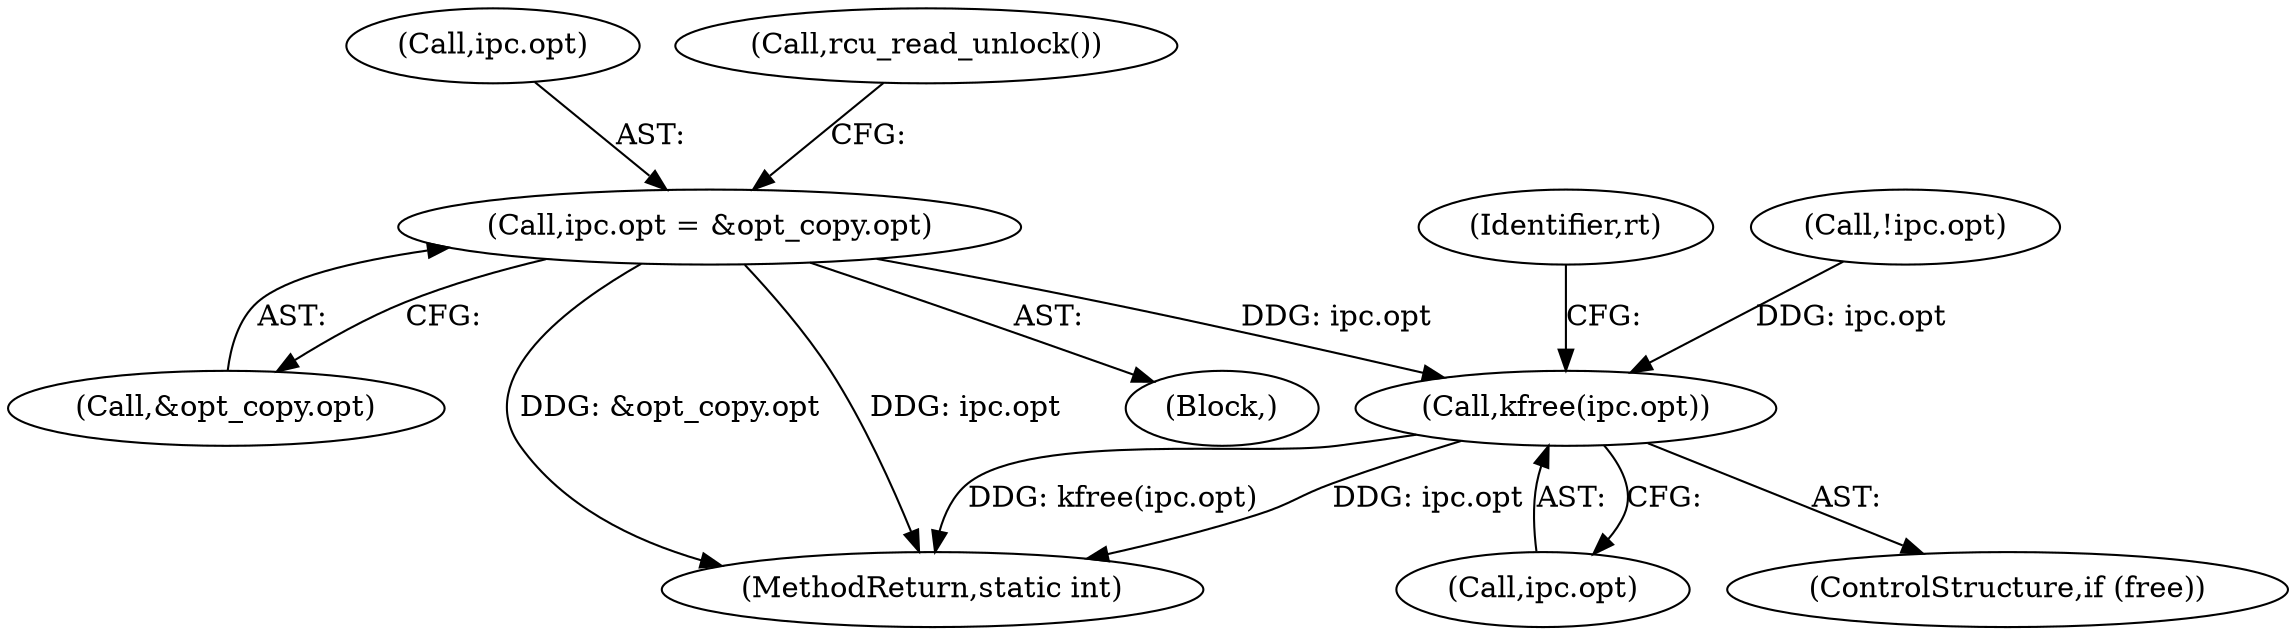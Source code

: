 digraph "0_linux_8f659a03a0ba9289b9aeb9b4470e6fb263d6f483@API" {
"1000342" [label="(Call,ipc.opt = &opt_copy.opt)"];
"1000641" [label="(Call,kfree(ipc.opt))"];
"1000342" [label="(Call,ipc.opt = &opt_copy.opt)"];
"1000642" [label="(Call,ipc.opt)"];
"1000343" [label="(Call,ipc.opt)"];
"1000641" [label="(Call,kfree(ipc.opt))"];
"1000646" [label="(Identifier,rt)"];
"1000313" [label="(Call,!ipc.opt)"];
"1000686" [label="(MethodReturn,static int)"];
"1000350" [label="(Call,rcu_read_unlock())"];
"1000328" [label="(Block,)"];
"1000639" [label="(ControlStructure,if (free))"];
"1000346" [label="(Call,&opt_copy.opt)"];
"1000342" -> "1000328"  [label="AST: "];
"1000342" -> "1000346"  [label="CFG: "];
"1000343" -> "1000342"  [label="AST: "];
"1000346" -> "1000342"  [label="AST: "];
"1000350" -> "1000342"  [label="CFG: "];
"1000342" -> "1000686"  [label="DDG: ipc.opt"];
"1000342" -> "1000686"  [label="DDG: &opt_copy.opt"];
"1000342" -> "1000641"  [label="DDG: ipc.opt"];
"1000641" -> "1000639"  [label="AST: "];
"1000641" -> "1000642"  [label="CFG: "];
"1000642" -> "1000641"  [label="AST: "];
"1000646" -> "1000641"  [label="CFG: "];
"1000641" -> "1000686"  [label="DDG: kfree(ipc.opt)"];
"1000641" -> "1000686"  [label="DDG: ipc.opt"];
"1000313" -> "1000641"  [label="DDG: ipc.opt"];
}
